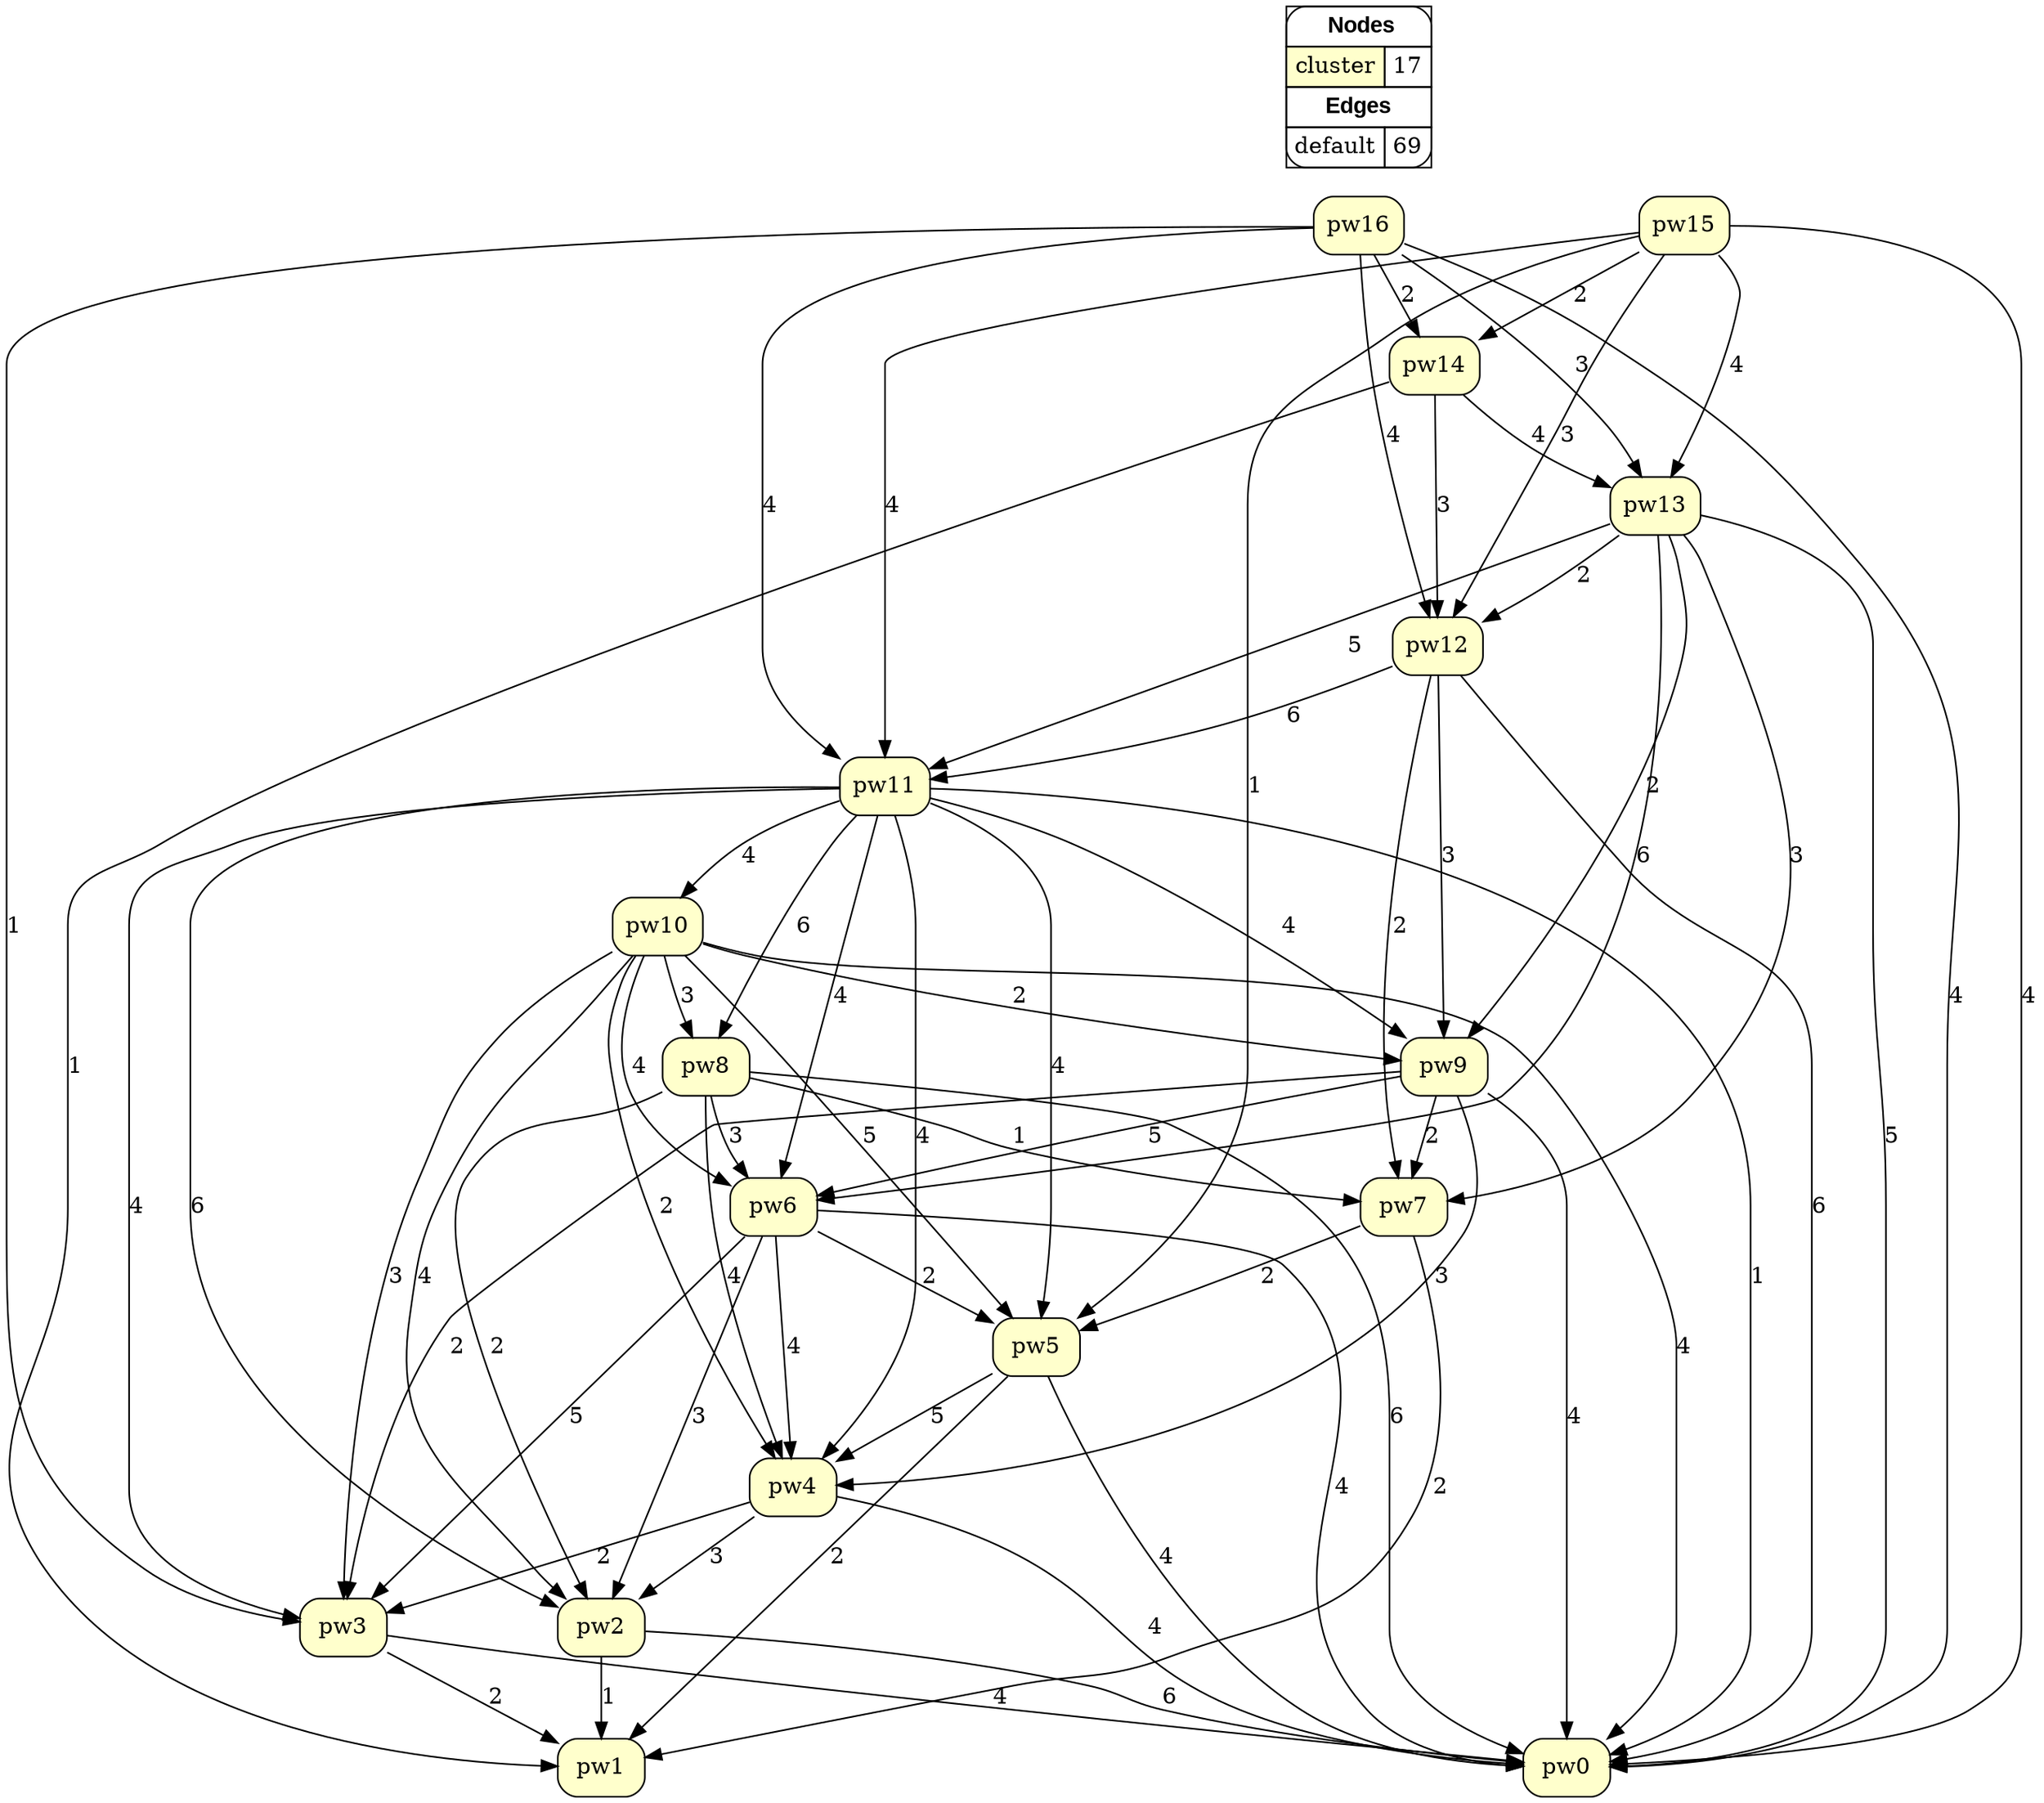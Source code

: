 digraph{
rankdir=TB
node[shape=box style="filled, rounded" fillcolor="#FFFFCC"] 
"pw6"
"pw4"
"pw2"
"pw0"
"pw7"
"pw8"
"pw9"
"pw5"
"pw3"
"pw1"
"pw10"
"pw11"
"pw12"
"pw13"
"pw14"
"pw15"
"pw16"
edge[style=solid color="#000000" constraint=true penwidth=1]
"pw15" -> "pw11" [label="4", len = "4"]
"pw15" -> "pw12" [label="3", len = "3"]
"pw15" -> "pw14" [label="2", len = "2"]
"pw11" -> "pw10" [label="4", len = "4"]
"pw10" -> "pw4" [label="2", len = "2"]
"pw10" -> "pw5" [label="5", len = "5"]
"pw10" -> "pw6" [label="4", len = "4"]
"pw10" -> "pw0" [label="4", len = "4"]
"pw10" -> "pw2" [label="4", len = "4"]
"pw10" -> "pw3" [label="3", len = "3"]
"pw10" -> "pw8" [label="3", len = "3"]
"pw10" -> "pw9" [label="2", len = "2"]
"pw3" -> "pw1" [label="2", len = "2"]
"pw3" -> "pw0" [label="4", len = "4"]
"pw4" -> "pw2" [label="3", len = "3"]
"pw4" -> "pw3" [label="2", len = "2"]
"pw4" -> "pw0" [label="4", len = "4"]
"pw14" -> "pw12" [label="3", len = "3"]
"pw14" -> "pw13" [label="4", len = "4"]
"pw11" -> "pw3" [label="4", len = "4"]
"pw13" -> "pw6" [label="6", len = "6"]
"pw15" -> "pw13" [label="4", len = "4"]
"pw14" -> "pw1" [label="1", len = "1"]
"pw6" -> "pw4" [label="4", len = "4"]
"pw6" -> "pw5" [label="2", len = "2"]
"pw6" -> "pw0" [label="4", len = "4"]
"pw12" -> "pw11" [label="6", len = "6"]
"pw6" -> "pw2" [label="3", len = "3"]
"pw6" -> "pw3" [label="5", len = "5"]
"pw15" -> "pw0" [label="4", len = "4"]
"pw15" -> "pw5" [label="1", len = "1"]
"pw9" -> "pw3" [label="2", len = "2"]
"pw16" -> "pw14" [label="2", len = "2"]
"pw9" -> "pw0" [label="4", len = "4"]
"pw9" -> "pw7" [label="2", len = "2"]
"pw9" -> "pw6" [label="5", len = "5"]
"pw9" -> "pw4" [label="3", len = "3"]
"pw13" -> "pw12" [label="2", len = "2"]
"pw13" -> "pw11" [label="5", len = "5"]
"pw2" -> "pw0" [label="6", len = "6"]
"pw12" -> "pw0" [label="6", len = "6"]
"pw2" -> "pw1" [label="1", len = "1"]
"pw8" -> "pw2" [label="2", len = "2"]
"pw8" -> "pw0" [label="6", len = "6"]
"pw8" -> "pw6" [label="3", len = "3"]
"pw8" -> "pw7" [label="1", len = "1"]
"pw8" -> "pw4" [label="4", len = "4"]
"pw12" -> "pw9" [label="3", len = "3"]
"pw5" -> "pw4" [label="5", len = "5"]
"pw5" -> "pw1" [label="2", len = "2"]
"pw5" -> "pw0" [label="4", len = "4"]
"pw11" -> "pw5" [label="4", len = "4"]
"pw11" -> "pw4" [label="4", len = "4"]
"pw11" -> "pw6" [label="4", len = "4"]
"pw11" -> "pw0" [label="1", len = "1"]
"pw12" -> "pw7" [label="2", len = "2"]
"pw11" -> "pw2" [label="6", len = "6"]
"pw16" -> "pw11" [label="4", len = "4"]
"pw16" -> "pw12" [label="4", len = "4"]
"pw16" -> "pw13" [label="3", len = "3"]
"pw11" -> "pw9" [label="4", len = "4"]
"pw11" -> "pw8" [label="6", len = "6"]
"pw7" -> "pw5" [label="2", len = "2"]
"pw7" -> "pw1" [label="2", len = "2"]
"pw13" -> "pw7" [label="3", len = "3"]
"pw16" -> "pw3" [label="1", len = "1"]
"pw16" -> "pw0" [label="4", len = "4"]
"pw13" -> "pw0" [label="5", len = "5"]
"pw13" -> "pw9" [label="2", len = "2"]
edge[style=dotted color="#AA00FF" constraint=true penwidth=3]
node[shape=box] 
{rank=source Legend [fillcolor= white margin=0 label=< 
 <TABLE BORDER="0" CELLBORDER="1" CELLSPACING="0" CELLPADDING="4"> 
<TR> <TD COLSPAN="2"><font face="Arial Black"> Nodes</font></TD> </TR> 
<TR> 
 <TD bgcolor="#FFFFCC">cluster</TD> 
 <TD>17</TD> 
 </TR> 
<TR> <TD COLSPAN="2"><font face = "Arial Black"> Edges </font></TD> </TR> 
<TR> 
 <TD><font color ="#000000">default</font></TD> 
 <TD>69</TD> 
 </TR> 
</TABLE> 
 >] } 
}